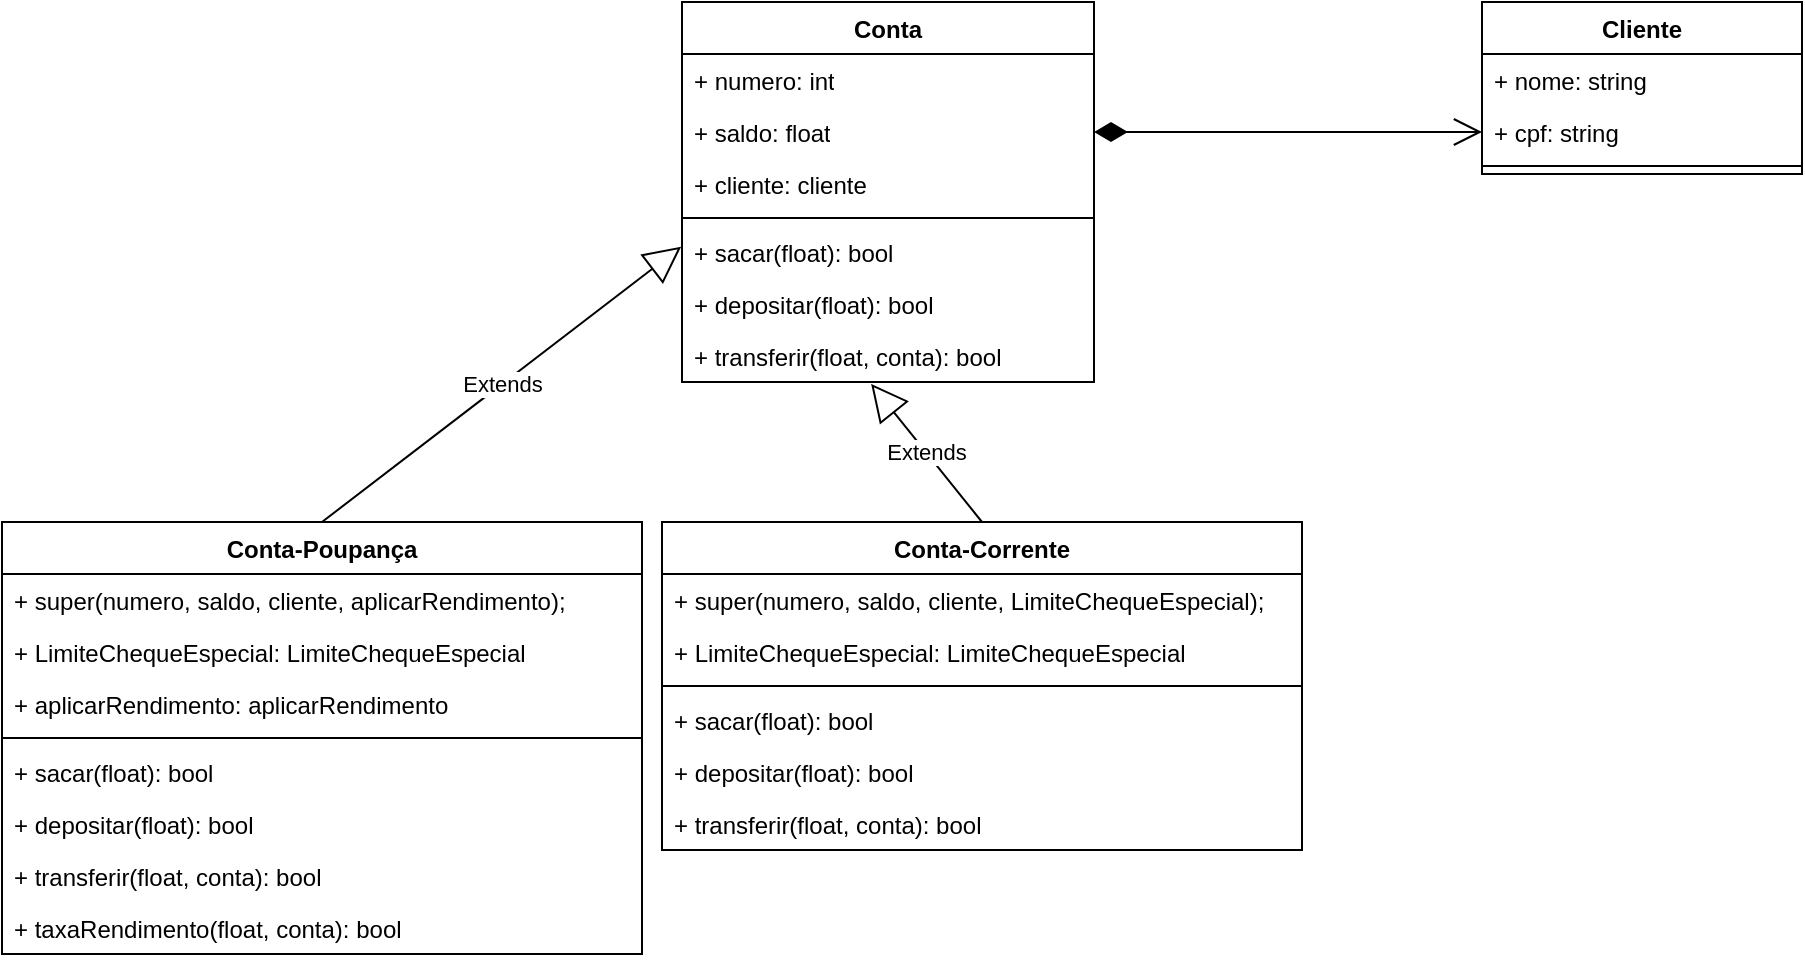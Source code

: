 <mxfile version="23.1.1" type="device">
  <diagram name="Página-1" id="DvW7ebsGTiFJI-9SWf05">
    <mxGraphModel dx="1816" dy="538" grid="1" gridSize="10" guides="1" tooltips="1" connect="1" arrows="1" fold="1" page="1" pageScale="1" pageWidth="827" pageHeight="1169" math="0" shadow="0">
      <root>
        <mxCell id="0" />
        <mxCell id="1" parent="0" />
        <mxCell id="Bp22nH8rUR3E-GUu37gI-1" value="Conta" style="swimlane;fontStyle=1;align=center;verticalAlign=top;childLayout=stackLayout;horizontal=1;startSize=26;horizontalStack=0;resizeParent=1;resizeParentMax=0;resizeLast=0;collapsible=1;marginBottom=0;whiteSpace=wrap;html=1;" vertex="1" parent="1">
          <mxGeometry x="320" y="470" width="206" height="190" as="geometry" />
        </mxCell>
        <mxCell id="Bp22nH8rUR3E-GUu37gI-2" value="+ numero: int" style="text;strokeColor=none;fillColor=none;align=left;verticalAlign=top;spacingLeft=4;spacingRight=4;overflow=hidden;rotatable=0;points=[[0,0.5],[1,0.5]];portConstraint=eastwest;whiteSpace=wrap;html=1;" vertex="1" parent="Bp22nH8rUR3E-GUu37gI-1">
          <mxGeometry y="26" width="206" height="26" as="geometry" />
        </mxCell>
        <mxCell id="Bp22nH8rUR3E-GUu37gI-4" value="+ saldo: float" style="text;strokeColor=none;fillColor=none;align=left;verticalAlign=top;spacingLeft=4;spacingRight=4;overflow=hidden;rotatable=0;points=[[0,0.5],[1,0.5]];portConstraint=eastwest;whiteSpace=wrap;html=1;" vertex="1" parent="Bp22nH8rUR3E-GUu37gI-1">
          <mxGeometry y="52" width="206" height="26" as="geometry" />
        </mxCell>
        <mxCell id="Bp22nH8rUR3E-GUu37gI-5" value="+ cliente: cliente" style="text;strokeColor=none;fillColor=none;align=left;verticalAlign=top;spacingLeft=4;spacingRight=4;overflow=hidden;rotatable=0;points=[[0,0.5],[1,0.5]];portConstraint=eastwest;whiteSpace=wrap;html=1;" vertex="1" parent="Bp22nH8rUR3E-GUu37gI-1">
          <mxGeometry y="78" width="206" height="26" as="geometry" />
        </mxCell>
        <mxCell id="Bp22nH8rUR3E-GUu37gI-10" value="" style="line;strokeWidth=1;fillColor=none;align=left;verticalAlign=middle;spacingTop=-1;spacingLeft=3;spacingRight=3;rotatable=0;labelPosition=right;points=[];portConstraint=eastwest;strokeColor=inherit;" vertex="1" parent="Bp22nH8rUR3E-GUu37gI-1">
          <mxGeometry y="104" width="206" height="8" as="geometry" />
        </mxCell>
        <mxCell id="Bp22nH8rUR3E-GUu37gI-6" value="+ sacar(float): bool" style="text;strokeColor=none;fillColor=none;align=left;verticalAlign=top;spacingLeft=4;spacingRight=4;overflow=hidden;rotatable=0;points=[[0,0.5],[1,0.5]];portConstraint=eastwest;whiteSpace=wrap;html=1;" vertex="1" parent="Bp22nH8rUR3E-GUu37gI-1">
          <mxGeometry y="112" width="206" height="26" as="geometry" />
        </mxCell>
        <mxCell id="Bp22nH8rUR3E-GUu37gI-7" value="+ depositar(float): bool" style="text;strokeColor=none;fillColor=none;align=left;verticalAlign=top;spacingLeft=4;spacingRight=4;overflow=hidden;rotatable=0;points=[[0,0.5],[1,0.5]];portConstraint=eastwest;whiteSpace=wrap;html=1;" vertex="1" parent="Bp22nH8rUR3E-GUu37gI-1">
          <mxGeometry y="138" width="206" height="26" as="geometry" />
        </mxCell>
        <mxCell id="Bp22nH8rUR3E-GUu37gI-8" value="+ transferir(float, conta): bool" style="text;strokeColor=none;fillColor=none;align=left;verticalAlign=top;spacingLeft=4;spacingRight=4;overflow=hidden;rotatable=0;points=[[0,0.5],[1,0.5]];portConstraint=eastwest;whiteSpace=wrap;html=1;" vertex="1" parent="Bp22nH8rUR3E-GUu37gI-1">
          <mxGeometry y="164" width="206" height="26" as="geometry" />
        </mxCell>
        <mxCell id="Bp22nH8rUR3E-GUu37gI-11" value="Cliente" style="swimlane;fontStyle=1;align=center;verticalAlign=top;childLayout=stackLayout;horizontal=1;startSize=26;horizontalStack=0;resizeParent=1;resizeParentMax=0;resizeLast=0;collapsible=1;marginBottom=0;whiteSpace=wrap;html=1;" vertex="1" parent="1">
          <mxGeometry x="720" y="470" width="160" height="86" as="geometry" />
        </mxCell>
        <mxCell id="Bp22nH8rUR3E-GUu37gI-12" value="+ nome: string" style="text;strokeColor=none;fillColor=none;align=left;verticalAlign=top;spacingLeft=4;spacingRight=4;overflow=hidden;rotatable=0;points=[[0,0.5],[1,0.5]];portConstraint=eastwest;whiteSpace=wrap;html=1;" vertex="1" parent="Bp22nH8rUR3E-GUu37gI-11">
          <mxGeometry y="26" width="160" height="26" as="geometry" />
        </mxCell>
        <mxCell id="Bp22nH8rUR3E-GUu37gI-15" value="+ cpf: string" style="text;strokeColor=none;fillColor=none;align=left;verticalAlign=top;spacingLeft=4;spacingRight=4;overflow=hidden;rotatable=0;points=[[0,0.5],[1,0.5]];portConstraint=eastwest;whiteSpace=wrap;html=1;" vertex="1" parent="Bp22nH8rUR3E-GUu37gI-11">
          <mxGeometry y="52" width="160" height="26" as="geometry" />
        </mxCell>
        <mxCell id="Bp22nH8rUR3E-GUu37gI-13" value="" style="line;strokeWidth=1;fillColor=none;align=left;verticalAlign=middle;spacingTop=-1;spacingLeft=3;spacingRight=3;rotatable=0;labelPosition=right;points=[];portConstraint=eastwest;strokeColor=inherit;" vertex="1" parent="Bp22nH8rUR3E-GUu37gI-11">
          <mxGeometry y="78" width="160" height="8" as="geometry" />
        </mxCell>
        <mxCell id="Bp22nH8rUR3E-GUu37gI-19" value="" style="endArrow=open;html=1;endSize=12;startArrow=diamondThin;startSize=14;startFill=1;edgeStyle=orthogonalEdgeStyle;align=left;verticalAlign=bottom;rounded=0;entryX=0;entryY=0.5;entryDx=0;entryDy=0;" edge="1" parent="1" source="Bp22nH8rUR3E-GUu37gI-4" target="Bp22nH8rUR3E-GUu37gI-15">
          <mxGeometry x="-1" y="3" relative="1" as="geometry">
            <mxPoint x="540" y="530" as="sourcePoint" />
            <mxPoint x="700" y="530" as="targetPoint" />
            <Array as="points" />
          </mxGeometry>
        </mxCell>
        <mxCell id="Bp22nH8rUR3E-GUu37gI-24" value="Conta-Corrente" style="swimlane;fontStyle=1;align=center;verticalAlign=top;childLayout=stackLayout;horizontal=1;startSize=26;horizontalStack=0;resizeParent=1;resizeParentMax=0;resizeLast=0;collapsible=1;marginBottom=0;whiteSpace=wrap;html=1;" vertex="1" parent="1">
          <mxGeometry x="310" y="730" width="320" height="164" as="geometry" />
        </mxCell>
        <mxCell id="Bp22nH8rUR3E-GUu37gI-25" value="+ super(numero, saldo, cliente, LimiteChequeEspecial);" style="text;strokeColor=none;fillColor=none;align=left;verticalAlign=top;spacingLeft=4;spacingRight=4;overflow=hidden;rotatable=0;points=[[0,0.5],[1,0.5]];portConstraint=eastwest;whiteSpace=wrap;html=1;" vertex="1" parent="Bp22nH8rUR3E-GUu37gI-24">
          <mxGeometry y="26" width="320" height="26" as="geometry" />
        </mxCell>
        <mxCell id="Bp22nH8rUR3E-GUu37gI-34" value="+ LimiteChequeEspecial: LimiteChequeEspecial" style="text;strokeColor=none;fillColor=none;align=left;verticalAlign=top;spacingLeft=4;spacingRight=4;overflow=hidden;rotatable=0;points=[[0,0.5],[1,0.5]];portConstraint=eastwest;whiteSpace=wrap;html=1;" vertex="1" parent="Bp22nH8rUR3E-GUu37gI-24">
          <mxGeometry y="52" width="320" height="26" as="geometry" />
        </mxCell>
        <mxCell id="Bp22nH8rUR3E-GUu37gI-28" value="" style="line;strokeWidth=1;fillColor=none;align=left;verticalAlign=middle;spacingTop=-1;spacingLeft=3;spacingRight=3;rotatable=0;labelPosition=right;points=[];portConstraint=eastwest;strokeColor=inherit;" vertex="1" parent="Bp22nH8rUR3E-GUu37gI-24">
          <mxGeometry y="78" width="320" height="8" as="geometry" />
        </mxCell>
        <mxCell id="Bp22nH8rUR3E-GUu37gI-29" value="+ sacar(float): bool" style="text;strokeColor=none;fillColor=none;align=left;verticalAlign=top;spacingLeft=4;spacingRight=4;overflow=hidden;rotatable=0;points=[[0,0.5],[1,0.5]];portConstraint=eastwest;whiteSpace=wrap;html=1;" vertex="1" parent="Bp22nH8rUR3E-GUu37gI-24">
          <mxGeometry y="86" width="320" height="26" as="geometry" />
        </mxCell>
        <mxCell id="Bp22nH8rUR3E-GUu37gI-30" value="+ depositar(float): bool" style="text;strokeColor=none;fillColor=none;align=left;verticalAlign=top;spacingLeft=4;spacingRight=4;overflow=hidden;rotatable=0;points=[[0,0.5],[1,0.5]];portConstraint=eastwest;whiteSpace=wrap;html=1;" vertex="1" parent="Bp22nH8rUR3E-GUu37gI-24">
          <mxGeometry y="112" width="320" height="26" as="geometry" />
        </mxCell>
        <mxCell id="Bp22nH8rUR3E-GUu37gI-31" value="+ transferir(float, conta): bool" style="text;strokeColor=none;fillColor=none;align=left;verticalAlign=top;spacingLeft=4;spacingRight=4;overflow=hidden;rotatable=0;points=[[0,0.5],[1,0.5]];portConstraint=eastwest;whiteSpace=wrap;html=1;" vertex="1" parent="Bp22nH8rUR3E-GUu37gI-24">
          <mxGeometry y="138" width="320" height="26" as="geometry" />
        </mxCell>
        <mxCell id="Bp22nH8rUR3E-GUu37gI-32" value="Extends" style="endArrow=block;endSize=16;endFill=0;html=1;rounded=0;entryX=0.459;entryY=1.035;entryDx=0;entryDy=0;entryPerimeter=0;exitX=0.5;exitY=0;exitDx=0;exitDy=0;" edge="1" parent="1" source="Bp22nH8rUR3E-GUu37gI-24" target="Bp22nH8rUR3E-GUu37gI-8">
          <mxGeometry width="160" relative="1" as="geometry">
            <mxPoint x="460" y="700" as="sourcePoint" />
            <mxPoint x="420" y="670" as="targetPoint" />
          </mxGeometry>
        </mxCell>
        <mxCell id="Bp22nH8rUR3E-GUu37gI-36" value="Conta-Poupança" style="swimlane;fontStyle=1;align=center;verticalAlign=top;childLayout=stackLayout;horizontal=1;startSize=26;horizontalStack=0;resizeParent=1;resizeParentMax=0;resizeLast=0;collapsible=1;marginBottom=0;whiteSpace=wrap;html=1;" vertex="1" parent="1">
          <mxGeometry x="-20" y="730" width="320" height="216" as="geometry" />
        </mxCell>
        <mxCell id="Bp22nH8rUR3E-GUu37gI-37" value="+ super(numero, saldo, cliente, aplicarRendimento);" style="text;strokeColor=none;fillColor=none;align=left;verticalAlign=top;spacingLeft=4;spacingRight=4;overflow=hidden;rotatable=0;points=[[0,0.5],[1,0.5]];portConstraint=eastwest;whiteSpace=wrap;html=1;" vertex="1" parent="Bp22nH8rUR3E-GUu37gI-36">
          <mxGeometry y="26" width="320" height="26" as="geometry" />
        </mxCell>
        <mxCell id="Bp22nH8rUR3E-GUu37gI-38" value="+ LimiteChequeEspecial: LimiteChequeEspecial" style="text;strokeColor=none;fillColor=none;align=left;verticalAlign=top;spacingLeft=4;spacingRight=4;overflow=hidden;rotatable=0;points=[[0,0.5],[1,0.5]];portConstraint=eastwest;whiteSpace=wrap;html=1;" vertex="1" parent="Bp22nH8rUR3E-GUu37gI-36">
          <mxGeometry y="52" width="320" height="26" as="geometry" />
        </mxCell>
        <mxCell id="Bp22nH8rUR3E-GUu37gI-44" value="+ aplicarRendimento: aplicarRendimento" style="text;strokeColor=none;fillColor=none;align=left;verticalAlign=top;spacingLeft=4;spacingRight=4;overflow=hidden;rotatable=0;points=[[0,0.5],[1,0.5]];portConstraint=eastwest;whiteSpace=wrap;html=1;" vertex="1" parent="Bp22nH8rUR3E-GUu37gI-36">
          <mxGeometry y="78" width="320" height="26" as="geometry" />
        </mxCell>
        <mxCell id="Bp22nH8rUR3E-GUu37gI-39" value="" style="line;strokeWidth=1;fillColor=none;align=left;verticalAlign=middle;spacingTop=-1;spacingLeft=3;spacingRight=3;rotatable=0;labelPosition=right;points=[];portConstraint=eastwest;strokeColor=inherit;" vertex="1" parent="Bp22nH8rUR3E-GUu37gI-36">
          <mxGeometry y="104" width="320" height="8" as="geometry" />
        </mxCell>
        <mxCell id="Bp22nH8rUR3E-GUu37gI-40" value="+ sacar(float): bool" style="text;strokeColor=none;fillColor=none;align=left;verticalAlign=top;spacingLeft=4;spacingRight=4;overflow=hidden;rotatable=0;points=[[0,0.5],[1,0.5]];portConstraint=eastwest;whiteSpace=wrap;html=1;" vertex="1" parent="Bp22nH8rUR3E-GUu37gI-36">
          <mxGeometry y="112" width="320" height="26" as="geometry" />
        </mxCell>
        <mxCell id="Bp22nH8rUR3E-GUu37gI-41" value="+ depositar(float): bool" style="text;strokeColor=none;fillColor=none;align=left;verticalAlign=top;spacingLeft=4;spacingRight=4;overflow=hidden;rotatable=0;points=[[0,0.5],[1,0.5]];portConstraint=eastwest;whiteSpace=wrap;html=1;" vertex="1" parent="Bp22nH8rUR3E-GUu37gI-36">
          <mxGeometry y="138" width="320" height="26" as="geometry" />
        </mxCell>
        <mxCell id="Bp22nH8rUR3E-GUu37gI-42" value="+ transferir(float, conta): bool" style="text;strokeColor=none;fillColor=none;align=left;verticalAlign=top;spacingLeft=4;spacingRight=4;overflow=hidden;rotatable=0;points=[[0,0.5],[1,0.5]];portConstraint=eastwest;whiteSpace=wrap;html=1;" vertex="1" parent="Bp22nH8rUR3E-GUu37gI-36">
          <mxGeometry y="164" width="320" height="26" as="geometry" />
        </mxCell>
        <mxCell id="Bp22nH8rUR3E-GUu37gI-43" value="+ taxaRendimento(float, conta): bool" style="text;strokeColor=none;fillColor=none;align=left;verticalAlign=top;spacingLeft=4;spacingRight=4;overflow=hidden;rotatable=0;points=[[0,0.5],[1,0.5]];portConstraint=eastwest;whiteSpace=wrap;html=1;" vertex="1" parent="Bp22nH8rUR3E-GUu37gI-36">
          <mxGeometry y="190" width="320" height="26" as="geometry" />
        </mxCell>
        <mxCell id="Bp22nH8rUR3E-GUu37gI-45" value="Extends" style="endArrow=block;endSize=16;endFill=0;html=1;rounded=0;entryX=-0.002;entryY=0.397;entryDx=0;entryDy=0;entryPerimeter=0;exitX=0.5;exitY=0;exitDx=0;exitDy=0;" edge="1" parent="1" source="Bp22nH8rUR3E-GUu37gI-36" target="Bp22nH8rUR3E-GUu37gI-6">
          <mxGeometry width="160" relative="1" as="geometry">
            <mxPoint x="140" y="710" as="sourcePoint" />
            <mxPoint x="300" y="710" as="targetPoint" />
          </mxGeometry>
        </mxCell>
      </root>
    </mxGraphModel>
  </diagram>
</mxfile>
